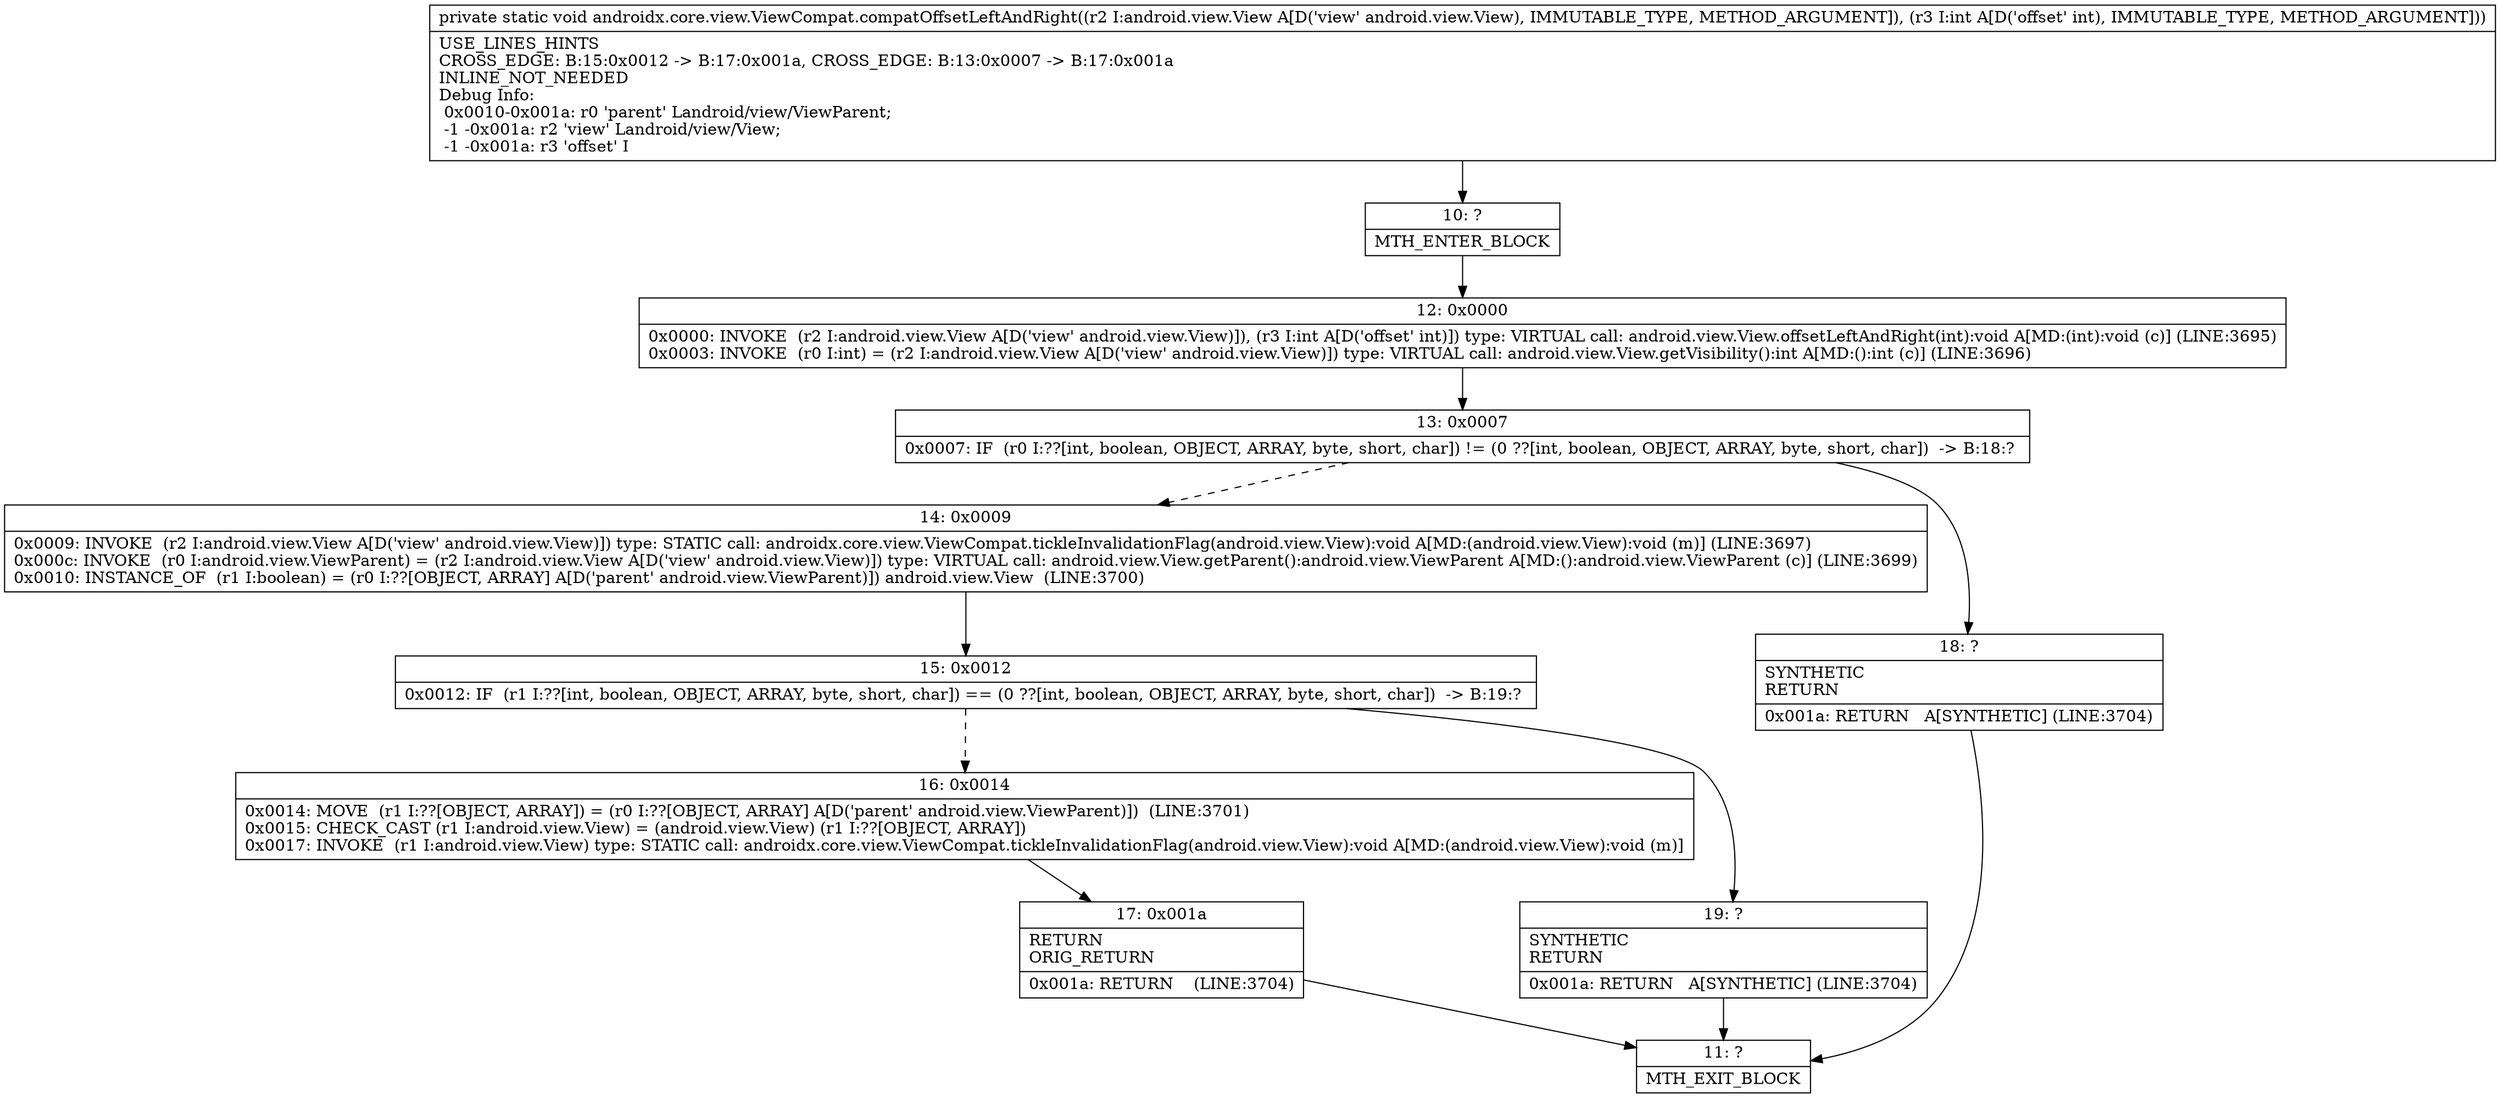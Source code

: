 digraph "CFG forandroidx.core.view.ViewCompat.compatOffsetLeftAndRight(Landroid\/view\/View;I)V" {
Node_10 [shape=record,label="{10\:\ ?|MTH_ENTER_BLOCK\l}"];
Node_12 [shape=record,label="{12\:\ 0x0000|0x0000: INVOKE  (r2 I:android.view.View A[D('view' android.view.View)]), (r3 I:int A[D('offset' int)]) type: VIRTUAL call: android.view.View.offsetLeftAndRight(int):void A[MD:(int):void (c)] (LINE:3695)\l0x0003: INVOKE  (r0 I:int) = (r2 I:android.view.View A[D('view' android.view.View)]) type: VIRTUAL call: android.view.View.getVisibility():int A[MD:():int (c)] (LINE:3696)\l}"];
Node_13 [shape=record,label="{13\:\ 0x0007|0x0007: IF  (r0 I:??[int, boolean, OBJECT, ARRAY, byte, short, char]) != (0 ??[int, boolean, OBJECT, ARRAY, byte, short, char])  \-\> B:18:? \l}"];
Node_14 [shape=record,label="{14\:\ 0x0009|0x0009: INVOKE  (r2 I:android.view.View A[D('view' android.view.View)]) type: STATIC call: androidx.core.view.ViewCompat.tickleInvalidationFlag(android.view.View):void A[MD:(android.view.View):void (m)] (LINE:3697)\l0x000c: INVOKE  (r0 I:android.view.ViewParent) = (r2 I:android.view.View A[D('view' android.view.View)]) type: VIRTUAL call: android.view.View.getParent():android.view.ViewParent A[MD:():android.view.ViewParent (c)] (LINE:3699)\l0x0010: INSTANCE_OF  (r1 I:boolean) = (r0 I:??[OBJECT, ARRAY] A[D('parent' android.view.ViewParent)]) android.view.View  (LINE:3700)\l}"];
Node_15 [shape=record,label="{15\:\ 0x0012|0x0012: IF  (r1 I:??[int, boolean, OBJECT, ARRAY, byte, short, char]) == (0 ??[int, boolean, OBJECT, ARRAY, byte, short, char])  \-\> B:19:? \l}"];
Node_16 [shape=record,label="{16\:\ 0x0014|0x0014: MOVE  (r1 I:??[OBJECT, ARRAY]) = (r0 I:??[OBJECT, ARRAY] A[D('parent' android.view.ViewParent)])  (LINE:3701)\l0x0015: CHECK_CAST (r1 I:android.view.View) = (android.view.View) (r1 I:??[OBJECT, ARRAY]) \l0x0017: INVOKE  (r1 I:android.view.View) type: STATIC call: androidx.core.view.ViewCompat.tickleInvalidationFlag(android.view.View):void A[MD:(android.view.View):void (m)]\l}"];
Node_17 [shape=record,label="{17\:\ 0x001a|RETURN\lORIG_RETURN\l|0x001a: RETURN    (LINE:3704)\l}"];
Node_11 [shape=record,label="{11\:\ ?|MTH_EXIT_BLOCK\l}"];
Node_19 [shape=record,label="{19\:\ ?|SYNTHETIC\lRETURN\l|0x001a: RETURN   A[SYNTHETIC] (LINE:3704)\l}"];
Node_18 [shape=record,label="{18\:\ ?|SYNTHETIC\lRETURN\l|0x001a: RETURN   A[SYNTHETIC] (LINE:3704)\l}"];
MethodNode[shape=record,label="{private static void androidx.core.view.ViewCompat.compatOffsetLeftAndRight((r2 I:android.view.View A[D('view' android.view.View), IMMUTABLE_TYPE, METHOD_ARGUMENT]), (r3 I:int A[D('offset' int), IMMUTABLE_TYPE, METHOD_ARGUMENT]))  | USE_LINES_HINTS\lCROSS_EDGE: B:15:0x0012 \-\> B:17:0x001a, CROSS_EDGE: B:13:0x0007 \-\> B:17:0x001a\lINLINE_NOT_NEEDED\lDebug Info:\l  0x0010\-0x001a: r0 'parent' Landroid\/view\/ViewParent;\l  \-1 \-0x001a: r2 'view' Landroid\/view\/View;\l  \-1 \-0x001a: r3 'offset' I\l}"];
MethodNode -> Node_10;Node_10 -> Node_12;
Node_12 -> Node_13;
Node_13 -> Node_14[style=dashed];
Node_13 -> Node_18;
Node_14 -> Node_15;
Node_15 -> Node_16[style=dashed];
Node_15 -> Node_19;
Node_16 -> Node_17;
Node_17 -> Node_11;
Node_19 -> Node_11;
Node_18 -> Node_11;
}

